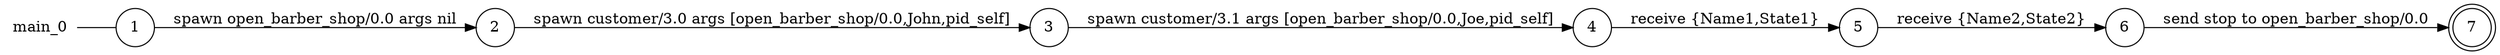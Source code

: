 digraph main_0 {
	rankdir="LR";
	n_0 [label="main_0", shape="plaintext"];
	n_1 [id="5", shape=circle, label="5"];
	n_2 [id="6", shape=circle, label="6"];
	n_3 [id="1", shape=circle, label="1"];
	n_0 -> n_3 [arrowhead=none];
	n_4 [id="2", shape=circle, label="2"];
	n_5 [id="4", shape=doublecircle, label="7"];
	n_6 [id="7", shape=circle, label="3"];
	n_7 [id="3", shape=circle, label="4"];

	n_6 -> n_7 [id="[$e|5]", label="spawn customer/3.1 args [open_barber_shop/0.0,Joe,pid_self]"];
	n_2 -> n_5 [id="[$e|1]", label="send stop to open_barber_shop/0.0"];
	n_7 -> n_1 [id="[$e|2]", label="receive {Name1,State1}"];
	n_4 -> n_6 [id="[$e|3]", label="spawn customer/3.0 args [open_barber_shop/0.0,John,pid_self]"];
	n_3 -> n_4 [id="[$e|0]", label="spawn open_barber_shop/0.0 args nil"];
	n_1 -> n_2 [id="[$e|4]", label="receive {Name2,State2}"];
}

